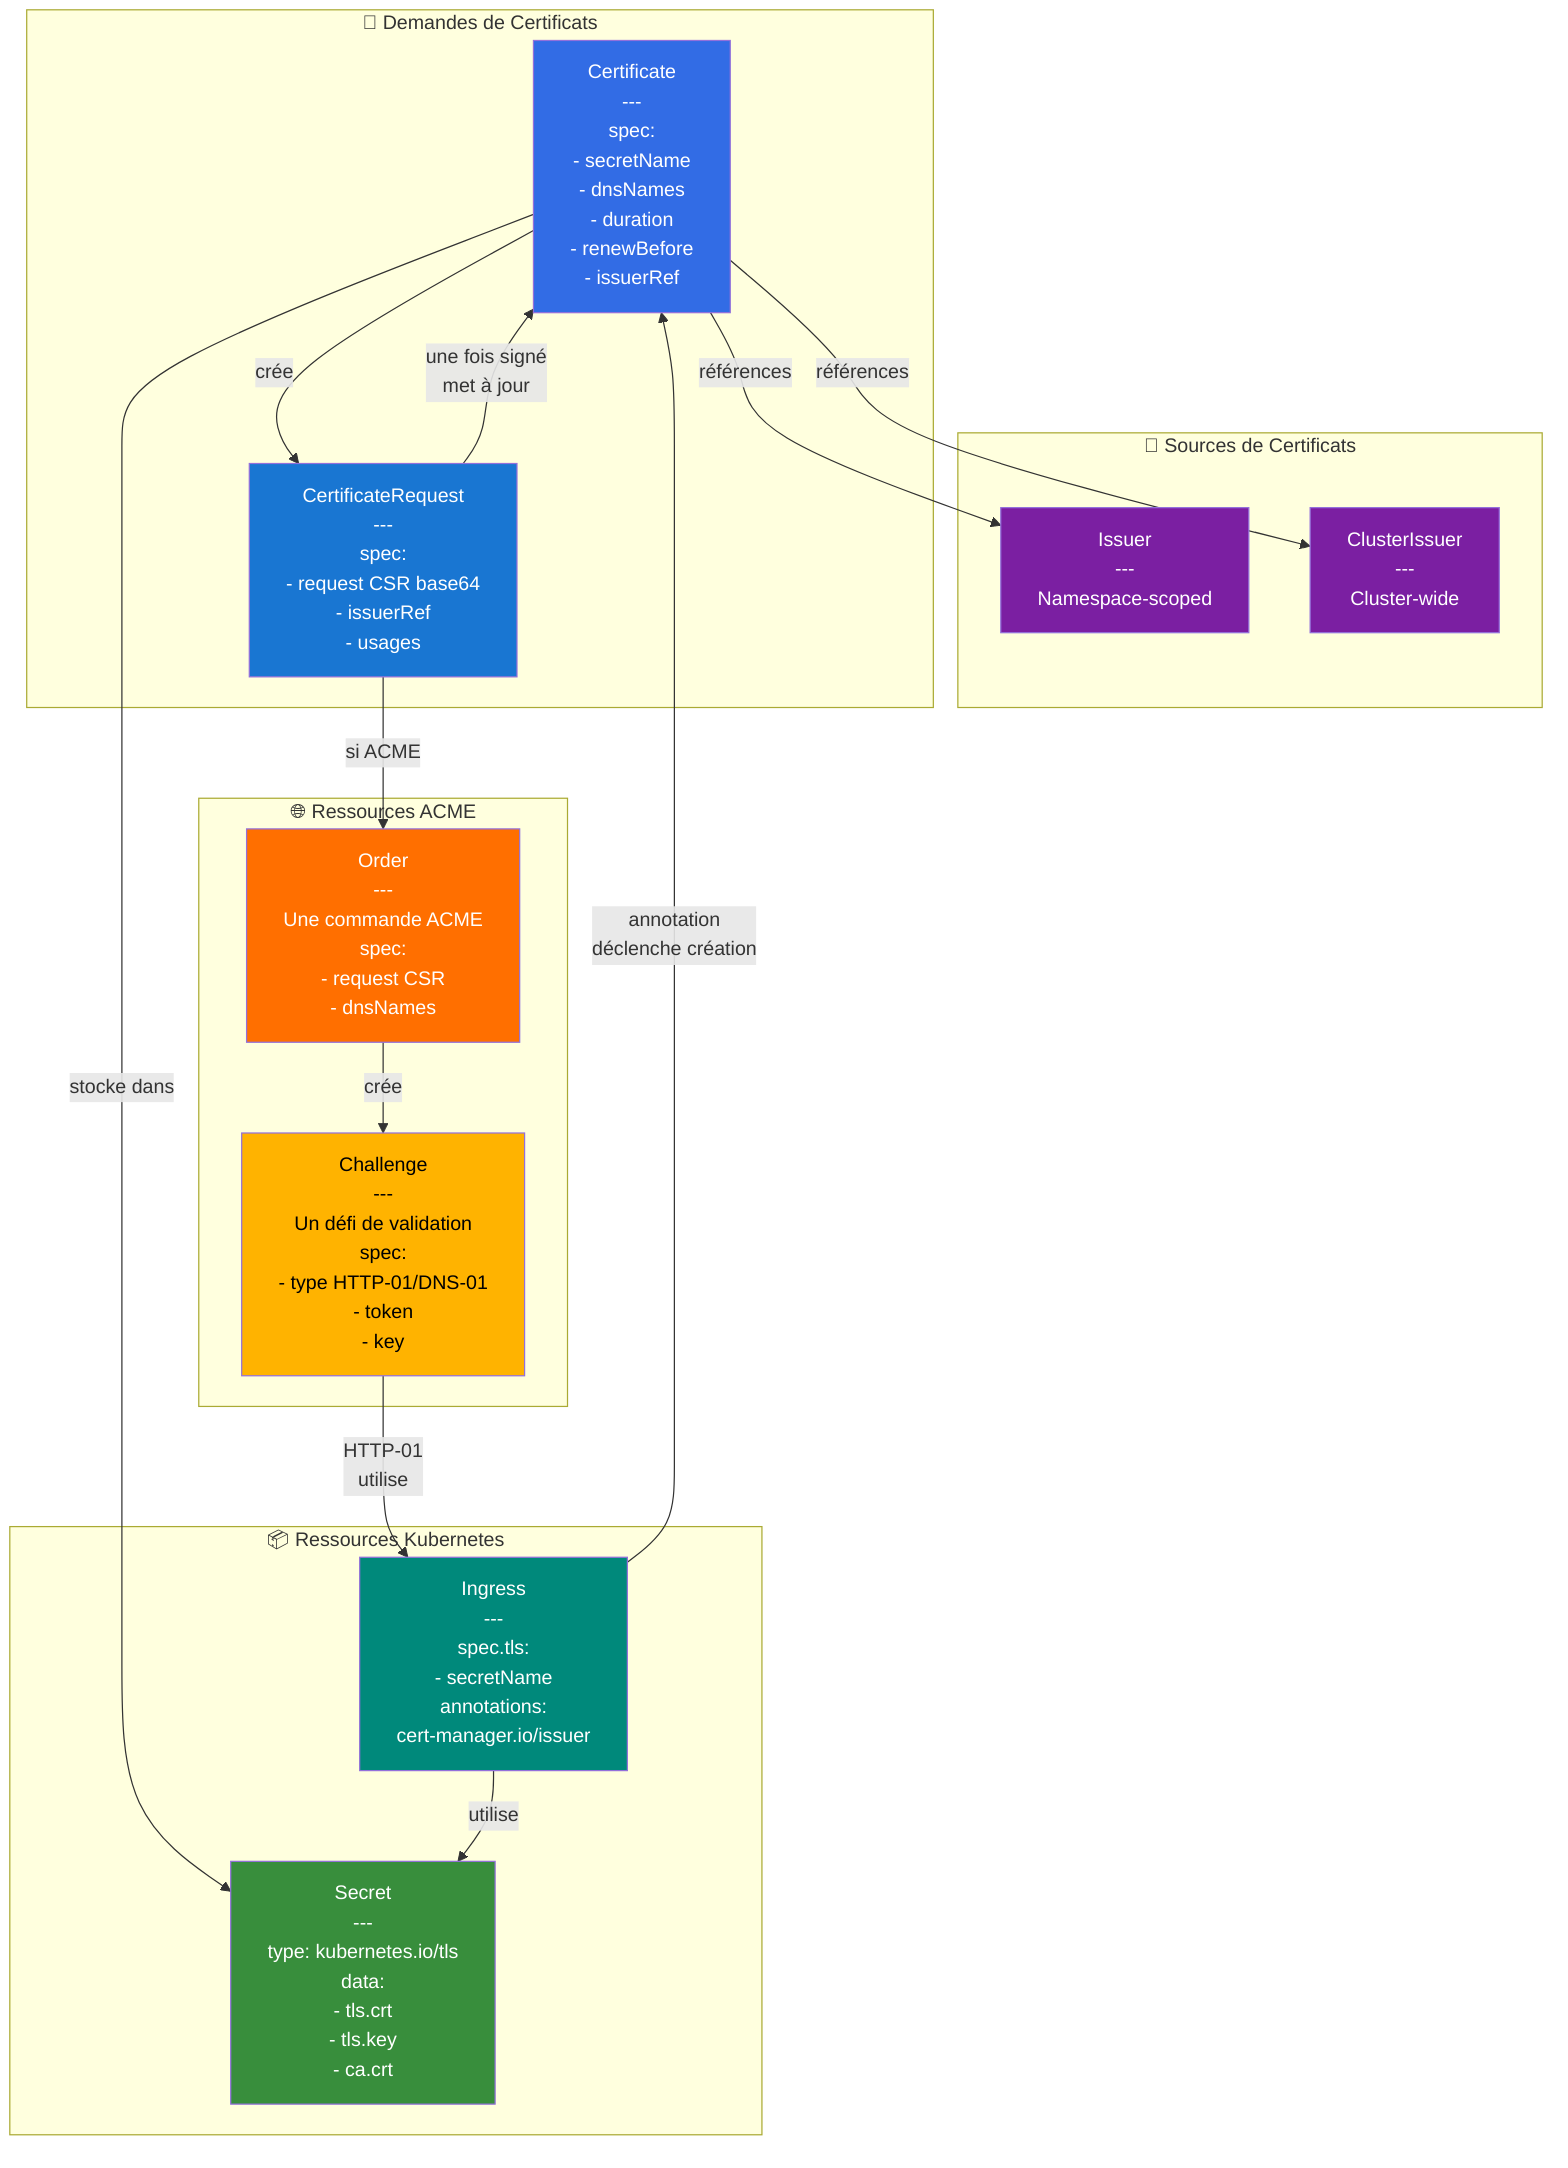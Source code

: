 graph TB
    subgraph issuers["🔐 Sources de Certificats"]
        issuer[Issuer<br/>---<br/>Namespace-scoped]
        clusterissuer[ClusterIssuer<br/>---<br/>Cluster-wide]
    end
    
    subgraph cert_resources["📜 Demandes de Certificats"]
        certificate[Certificate<br/>---<br/>spec:<br/>- secretName<br/>- dnsNames<br/>- duration<br/>- renewBefore<br/>- issuerRef]
        
        certrequest[CertificateRequest<br/>---<br/>spec:<br/>- request CSR base64<br/>- issuerRef<br/>- usages]
    end
    
    subgraph acme_resources["🌐 Ressources ACME"]
        order[Order<br/>---<br/>Une commande ACME<br/>spec:<br/>- request CSR<br/>- dnsNames]
        
        challenge[Challenge<br/>---<br/>Un défi de validation<br/>spec:<br/>- type HTTP-01/DNS-01<br/>- token<br/>- key]
    end
    
    subgraph k8s_resources["📦 Ressources Kubernetes"]
        secret[Secret<br/>---<br/>type: kubernetes.io/tls<br/>data:<br/>- tls.crt<br/>- tls.key<br/>- ca.crt]
        
        ingress[Ingress<br/>---<br/>spec.tls:<br/>- secretName<br/>annotations:<br/>cert-manager.io/issuer]
    end
    
    certificate -->|références| issuer
    certificate -->|références| clusterissuer
    certificate -->|crée| certrequest
    certificate -->|stocke dans| secret
    
    certrequest -->|si ACME| order
    order -->|crée| challenge
    
    certrequest -->|une fois signé<br/>met à jour| certificate
    
    ingress -->|annotation<br/>déclenche création| certificate
    ingress -->|utilise| secret
    
    challenge -->|HTTP-01<br/>utilise| ingress
    
    style certificate fill:#326CE5,color:#fff
    style certrequest fill:#1976D2,color:#fff
    style issuer fill:#7B1FA2,color:#fff
    style clusterissuer fill:#7B1FA2,color:#fff
    style order fill:#FF6F00,color:#fff
    style challenge fill:#FFB300,color:#000
    style secret fill:#388E3C,color:#fff
    style ingress fill:#00897B,color:#fff